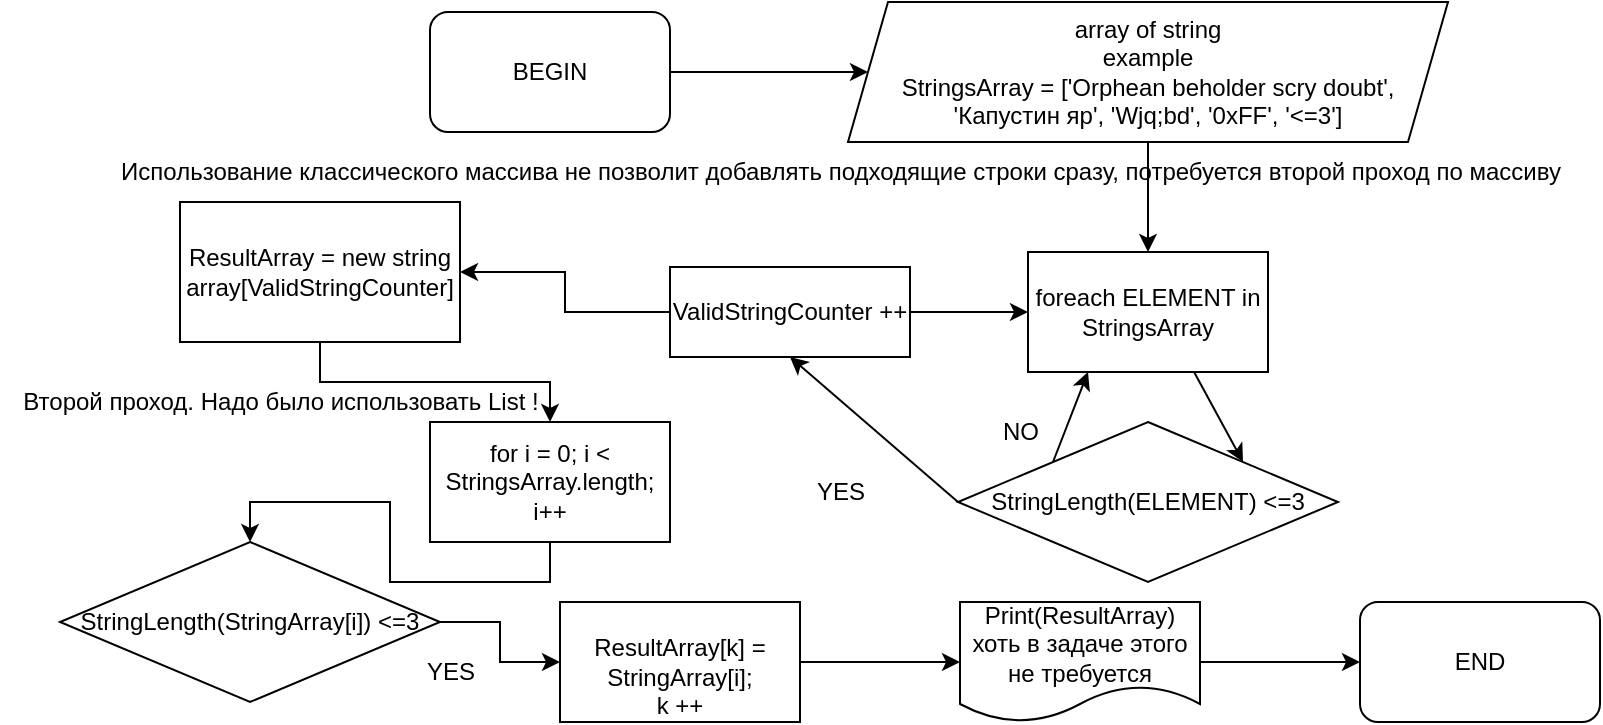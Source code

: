 <mxfile version="20.2.5" type="google"><diagram id="H9K2Qb2CJkfeM_qFLGbl" name="Страница 1"><mxGraphModel grid="1" page="1" gridSize="10" guides="1" tooltips="1" connect="1" arrows="1" fold="1" pageScale="1" pageWidth="827" pageHeight="1169" math="0" shadow="0"><root><mxCell id="0"/><mxCell id="1" parent="0"/><mxCell id="WUCaI-YWTzcO0KJciDBs-3" value="" style="edgeStyle=orthogonalEdgeStyle;rounded=0;orthogonalLoop=1;jettySize=auto;html=1;" edge="1" parent="1" source="WUCaI-YWTzcO0KJciDBs-1" target="WUCaI-YWTzcO0KJciDBs-2"><mxGeometry relative="1" as="geometry"/></mxCell><mxCell id="WUCaI-YWTzcO0KJciDBs-1" value="BEGIN" style="rounded=1;whiteSpace=wrap;html=1;" vertex="1" parent="1"><mxGeometry x="205" y="25" width="120" height="60" as="geometry"/></mxCell><mxCell id="WUCaI-YWTzcO0KJciDBs-2" value="array of string&lt;br&gt;example&lt;br&gt;StringsArray = ['Orphean beholder scry doubt', 'Капустин яр', 'Wjq;bd', '0xFF', '&amp;lt;=3']" style="shape=parallelogram;perimeter=parallelogramPerimeter;whiteSpace=wrap;html=1;fixedSize=1;" vertex="1" parent="1"><mxGeometry x="414" y="20" width="300" height="70" as="geometry"/></mxCell><mxCell id="WUCaI-YWTzcO0KJciDBs-6" value="Использование классического массива не позволит добавлять подходящие строки сразу, потребуется второй проход по массиву" style="text;html=1;align=center;verticalAlign=middle;resizable=0;points=[];autosize=1;strokeColor=none;fillColor=none;" vertex="1" parent="1"><mxGeometry x="40" y="90" width="740" height="30" as="geometry"/></mxCell><mxCell id="WUCaI-YWTzcO0KJciDBs-28" value="" style="edgeStyle=orthogonalEdgeStyle;rounded=0;orthogonalLoop=1;jettySize=auto;html=1;" edge="1" parent="1" source="WUCaI-YWTzcO0KJciDBs-8" target="WUCaI-YWTzcO0KJciDBs-27"><mxGeometry relative="1" as="geometry"/></mxCell><mxCell id="WUCaI-YWTzcO0KJciDBs-8" value="ResultArray = new string array[ValidStringCounter]&lt;br&gt;" style="rounded=0;whiteSpace=wrap;html=1;" vertex="1" parent="1"><mxGeometry x="80" y="120" width="140" height="70" as="geometry"/></mxCell><mxCell id="WUCaI-YWTzcO0KJciDBs-10" value="foreach ELEMENT in StringsArray" style="rounded=0;whiteSpace=wrap;html=1;" vertex="1" parent="1"><mxGeometry x="504" y="145" width="120" height="60" as="geometry"/></mxCell><mxCell id="WUCaI-YWTzcO0KJciDBs-11" value="StringLength(ELEMENT) &amp;lt;=3" style="rhombus;whiteSpace=wrap;html=1;" vertex="1" parent="1"><mxGeometry x="469" y="230" width="190" height="80" as="geometry"/></mxCell><mxCell id="WUCaI-YWTzcO0KJciDBs-14" value="" style="endArrow=classic;html=1;rounded=0;exitX=0;exitY=0;exitDx=0;exitDy=0;entryX=0.25;entryY=1;entryDx=0;entryDy=0;" edge="1" parent="1" source="WUCaI-YWTzcO0KJciDBs-11" target="WUCaI-YWTzcO0KJciDBs-10"><mxGeometry width="50" height="50" relative="1" as="geometry"><mxPoint x="390" y="310" as="sourcePoint"/><mxPoint x="440" y="260" as="targetPoint"/></mxGeometry></mxCell><mxCell id="WUCaI-YWTzcO0KJciDBs-15" value="" style="endArrow=classic;html=1;rounded=0;exitX=0.692;exitY=1;exitDx=0;exitDy=0;exitPerimeter=0;entryX=1;entryY=0;entryDx=0;entryDy=0;" edge="1" parent="1" source="WUCaI-YWTzcO0KJciDBs-10" target="WUCaI-YWTzcO0KJciDBs-11"><mxGeometry width="50" height="50" relative="1" as="geometry"><mxPoint x="390" y="310" as="sourcePoint"/><mxPoint x="440" y="260" as="targetPoint"/></mxGeometry></mxCell><mxCell id="WUCaI-YWTzcO0KJciDBs-23" value="" style="edgeStyle=orthogonalEdgeStyle;rounded=0;orthogonalLoop=1;jettySize=auto;html=1;" edge="1" parent="1" source="WUCaI-YWTzcO0KJciDBs-16" target="WUCaI-YWTzcO0KJciDBs-10"><mxGeometry relative="1" as="geometry"/></mxCell><mxCell id="WUCaI-YWTzcO0KJciDBs-24" value="" style="edgeStyle=orthogonalEdgeStyle;rounded=0;orthogonalLoop=1;jettySize=auto;html=1;" edge="1" parent="1" source="WUCaI-YWTzcO0KJciDBs-16" target="WUCaI-YWTzcO0KJciDBs-8"><mxGeometry relative="1" as="geometry"/></mxCell><mxCell id="WUCaI-YWTzcO0KJciDBs-16" value="ValidStringCounter ++" style="rounded=0;whiteSpace=wrap;html=1;" vertex="1" parent="1"><mxGeometry x="325" y="152.5" width="120" height="45" as="geometry"/></mxCell><mxCell id="WUCaI-YWTzcO0KJciDBs-17" value="NO" style="text;html=1;align=center;verticalAlign=middle;resizable=0;points=[];autosize=1;strokeColor=none;fillColor=none;" vertex="1" parent="1"><mxGeometry x="480" y="220" width="40" height="30" as="geometry"/></mxCell><mxCell id="WUCaI-YWTzcO0KJciDBs-20" value="YES" style="text;html=1;align=center;verticalAlign=middle;resizable=0;points=[];autosize=1;strokeColor=none;fillColor=none;" vertex="1" parent="1"><mxGeometry x="385" y="250" width="50" height="30" as="geometry"/></mxCell><mxCell id="WUCaI-YWTzcO0KJciDBs-21" value="" style="endArrow=classic;html=1;rounded=0;exitX=0;exitY=0.5;exitDx=0;exitDy=0;entryX=0.5;entryY=1;entryDx=0;entryDy=0;" edge="1" parent="1" source="WUCaI-YWTzcO0KJciDBs-11" target="WUCaI-YWTzcO0KJciDBs-16"><mxGeometry width="50" height="50" relative="1" as="geometry"><mxPoint x="390" y="220" as="sourcePoint"/><mxPoint x="440" y="170" as="targetPoint"/></mxGeometry></mxCell><mxCell id="WUCaI-YWTzcO0KJciDBs-25" style="edgeStyle=orthogonalEdgeStyle;rounded=0;orthogonalLoop=1;jettySize=auto;html=1;exitX=0.5;exitY=1;exitDx=0;exitDy=0;" edge="1" parent="1" source="WUCaI-YWTzcO0KJciDBs-8" target="WUCaI-YWTzcO0KJciDBs-8"><mxGeometry relative="1" as="geometry"/></mxCell><mxCell id="WUCaI-YWTzcO0KJciDBs-26" value="" style="endArrow=classic;html=1;rounded=0;exitX=0.5;exitY=1;exitDx=0;exitDy=0;entryX=0.5;entryY=0;entryDx=0;entryDy=0;" edge="1" parent="1" source="WUCaI-YWTzcO0KJciDBs-2" target="WUCaI-YWTzcO0KJciDBs-10"><mxGeometry width="50" height="50" relative="1" as="geometry"><mxPoint x="390" y="220" as="sourcePoint"/><mxPoint x="440" y="170" as="targetPoint"/></mxGeometry></mxCell><mxCell id="WUCaI-YWTzcO0KJciDBs-30" value="" style="edgeStyle=orthogonalEdgeStyle;rounded=0;orthogonalLoop=1;jettySize=auto;html=1;" edge="1" parent="1" source="WUCaI-YWTzcO0KJciDBs-27" target="WUCaI-YWTzcO0KJciDBs-29"><mxGeometry relative="1" as="geometry"/></mxCell><mxCell id="WUCaI-YWTzcO0KJciDBs-27" value="for i = 0; i &amp;lt; StringsArray.length; i++" style="rounded=0;whiteSpace=wrap;html=1;" vertex="1" parent="1"><mxGeometry x="205" y="230" width="120" height="60" as="geometry"/></mxCell><mxCell id="WUCaI-YWTzcO0KJciDBs-32" value="" style="edgeStyle=orthogonalEdgeStyle;rounded=0;orthogonalLoop=1;jettySize=auto;html=1;" edge="1" parent="1" source="WUCaI-YWTzcO0KJciDBs-29" target="WUCaI-YWTzcO0KJciDBs-31"><mxGeometry relative="1" as="geometry"/></mxCell><mxCell id="WUCaI-YWTzcO0KJciDBs-29" value="StringLength(StringArray[i]) &amp;lt;=3" style="rhombus;whiteSpace=wrap;html=1;" vertex="1" parent="1"><mxGeometry x="20" y="290" width="190" height="80" as="geometry"/></mxCell><mxCell id="WUCaI-YWTzcO0KJciDBs-38" value="" style="edgeStyle=orthogonalEdgeStyle;rounded=0;orthogonalLoop=1;jettySize=auto;html=1;" edge="1" parent="1" source="WUCaI-YWTzcO0KJciDBs-31" target="WUCaI-YWTzcO0KJciDBs-35"><mxGeometry relative="1" as="geometry"/></mxCell><mxCell id="WUCaI-YWTzcO0KJciDBs-31" value="&lt;br&gt;ResultArray[k] = StringArray[i];&lt;br&gt;k ++&lt;br&gt;" style="rounded=0;whiteSpace=wrap;html=1;" vertex="1" parent="1"><mxGeometry x="270" y="320" width="120" height="60" as="geometry"/></mxCell><mxCell id="WUCaI-YWTzcO0KJciDBs-33" value="YES" style="text;html=1;align=center;verticalAlign=middle;resizable=0;points=[];autosize=1;strokeColor=none;fillColor=none;" vertex="1" parent="1"><mxGeometry x="190" y="340" width="50" height="30" as="geometry"/></mxCell><mxCell id="WUCaI-YWTzcO0KJciDBs-41" value="" style="edgeStyle=orthogonalEdgeStyle;rounded=0;orthogonalLoop=1;jettySize=auto;html=1;" edge="1" parent="1" source="WUCaI-YWTzcO0KJciDBs-35" target="WUCaI-YWTzcO0KJciDBs-39"><mxGeometry relative="1" as="geometry"/></mxCell><mxCell id="WUCaI-YWTzcO0KJciDBs-35" value="Print(ResultArray)&lt;br&gt;хоть в задаче этого не требуется" style="shape=document;whiteSpace=wrap;html=1;boundedLbl=1;" vertex="1" parent="1"><mxGeometry x="470" y="320" width="120" height="60" as="geometry"/></mxCell><mxCell id="WUCaI-YWTzcO0KJciDBs-36" value="Второй проход. Надо было использовать List !" style="text;html=1;align=center;verticalAlign=middle;resizable=0;points=[];autosize=1;strokeColor=none;fillColor=none;" vertex="1" parent="1"><mxGeometry x="-10" y="205" width="280" height="30" as="geometry"/></mxCell><mxCell id="WUCaI-YWTzcO0KJciDBs-39" value="END" style="rounded=1;whiteSpace=wrap;html=1;" vertex="1" parent="1"><mxGeometry x="670" y="320" width="120" height="60" as="geometry"/></mxCell></root></mxGraphModel></diagram></mxfile>